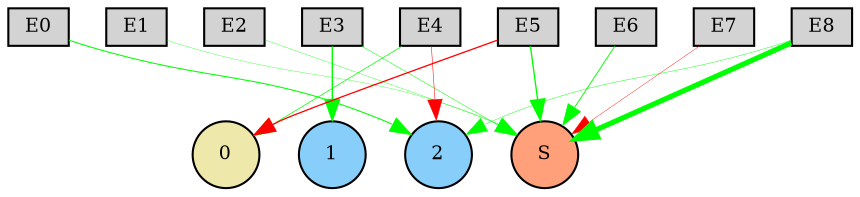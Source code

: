 digraph {
	node [fontsize=9 height=0.2 shape=circle width=0.2]
	subgraph inputs {
		node [shape=box style=filled]
		rank=source
		E0 [fillcolor=lightgray]
		E1 [fillcolor=lightgray]
		E0 -> E1 [style=invis]
		E2 [fillcolor=lightgray]
		E1 -> E2 [style=invis]
		E3 [fillcolor=lightgray]
		E2 -> E3 [style=invis]
		E4 [fillcolor=lightgray]
		E3 -> E4 [style=invis]
		E5 [fillcolor=lightgray]
		E4 -> E5 [style=invis]
		E6 [fillcolor=lightgray]
		E5 -> E6 [style=invis]
		E7 [fillcolor=lightgray]
		E6 -> E7 [style=invis]
		E8 [fillcolor=lightgray]
		E7 -> E8 [style=invis]
	}
	subgraph outputs {
		node [style=filled]
		rank=sink
		0 [fillcolor=palegoldenrod fontsize=9 height=0.2 shape=circle width=0.2]
		1 [fillcolor=lightskyblue fontsize=9 height=0.2 shape=circle width=0.2]
		0 -> 1 [style=invis]
		2 [fillcolor=lightskyblue fontsize=9 height=0.2 shape=circle width=0.2]
		1 -> 2 [style=invis]
		S [fillcolor=lightsalmon fontsize=9 height=0.2 shape=circle width=0.2]
		2 -> S [style=invis]
	}
	E6 -> S [color=green penwidth=0.4395998266438573 style=solid]
	E8 -> 2 [color=green penwidth=0.20750549167733812 style=solid]
	E5 -> 0 [color=red penwidth=0.6199590630079643 style=solid]
	E5 -> S [color=green penwidth=0.6599903746688329 style=solid]
	E8 -> S [color=green penwidth=2.5073114075678933 style=solid]
	E3 -> 1 [color=green penwidth=0.6761594065229265 style=solid]
	E7 -> S [color=red penwidth=0.19313076059079182 style=solid]
	E4 -> 0 [color=green penwidth=0.3506076913222489 style=solid]
	E2 -> S [color=green penwidth=0.1766317996033517 style=solid]
	E3 -> S [color=green penwidth=0.24105899803637032 style=solid]
	E0 -> 2 [color=green penwidth=0.5108407351744289 style=solid]
	E1 -> S [color=green penwidth=0.1571466143313881 style=solid]
	E4 -> 2 [color=red penwidth=0.2519217966740728 style=solid]
}
